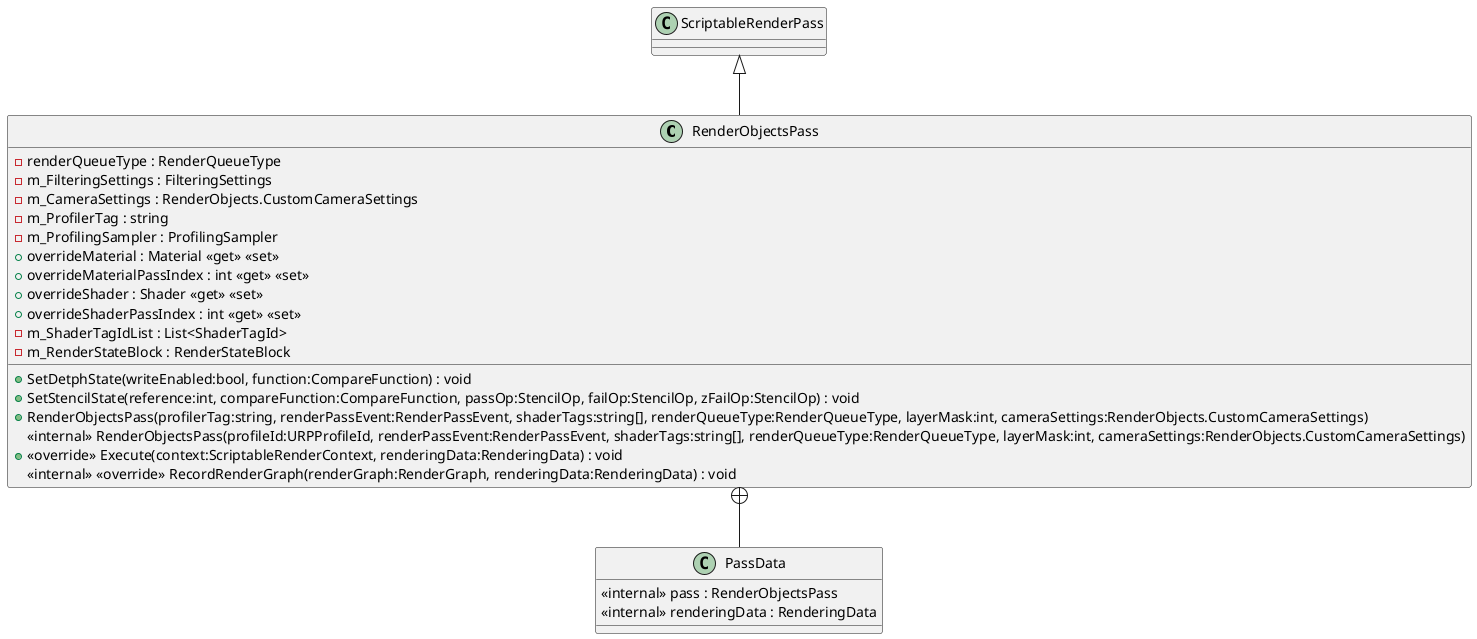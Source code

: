 @startuml
class RenderObjectsPass {
    - renderQueueType : RenderQueueType
    - m_FilteringSettings : FilteringSettings
    - m_CameraSettings : RenderObjects.CustomCameraSettings
    - m_ProfilerTag : string
    - m_ProfilingSampler : ProfilingSampler
    + overrideMaterial : Material <<get>> <<set>>
    + overrideMaterialPassIndex : int <<get>> <<set>>
    + overrideShader : Shader <<get>> <<set>>
    + overrideShaderPassIndex : int <<get>> <<set>>
    - m_ShaderTagIdList : List<ShaderTagId>
    + SetDetphState(writeEnabled:bool, function:CompareFunction) : void
    + SetStencilState(reference:int, compareFunction:CompareFunction, passOp:StencilOp, failOp:StencilOp, zFailOp:StencilOp) : void
    - m_RenderStateBlock : RenderStateBlock
    + RenderObjectsPass(profilerTag:string, renderPassEvent:RenderPassEvent, shaderTags:string[], renderQueueType:RenderQueueType, layerMask:int, cameraSettings:RenderObjects.CustomCameraSettings)
    <<internal>> RenderObjectsPass(profileId:URPProfileId, renderPassEvent:RenderPassEvent, shaderTags:string[], renderQueueType:RenderQueueType, layerMask:int, cameraSettings:RenderObjects.CustomCameraSettings)
    + <<override>> Execute(context:ScriptableRenderContext, renderingData:RenderingData) : void
    <<internal>> <<override>> RecordRenderGraph(renderGraph:RenderGraph, renderingData:RenderingData) : void
}
class PassData {
    <<internal>> pass : RenderObjectsPass
    <<internal>> renderingData : RenderingData
}
ScriptableRenderPass <|-- RenderObjectsPass
RenderObjectsPass +-- PassData
@enduml
